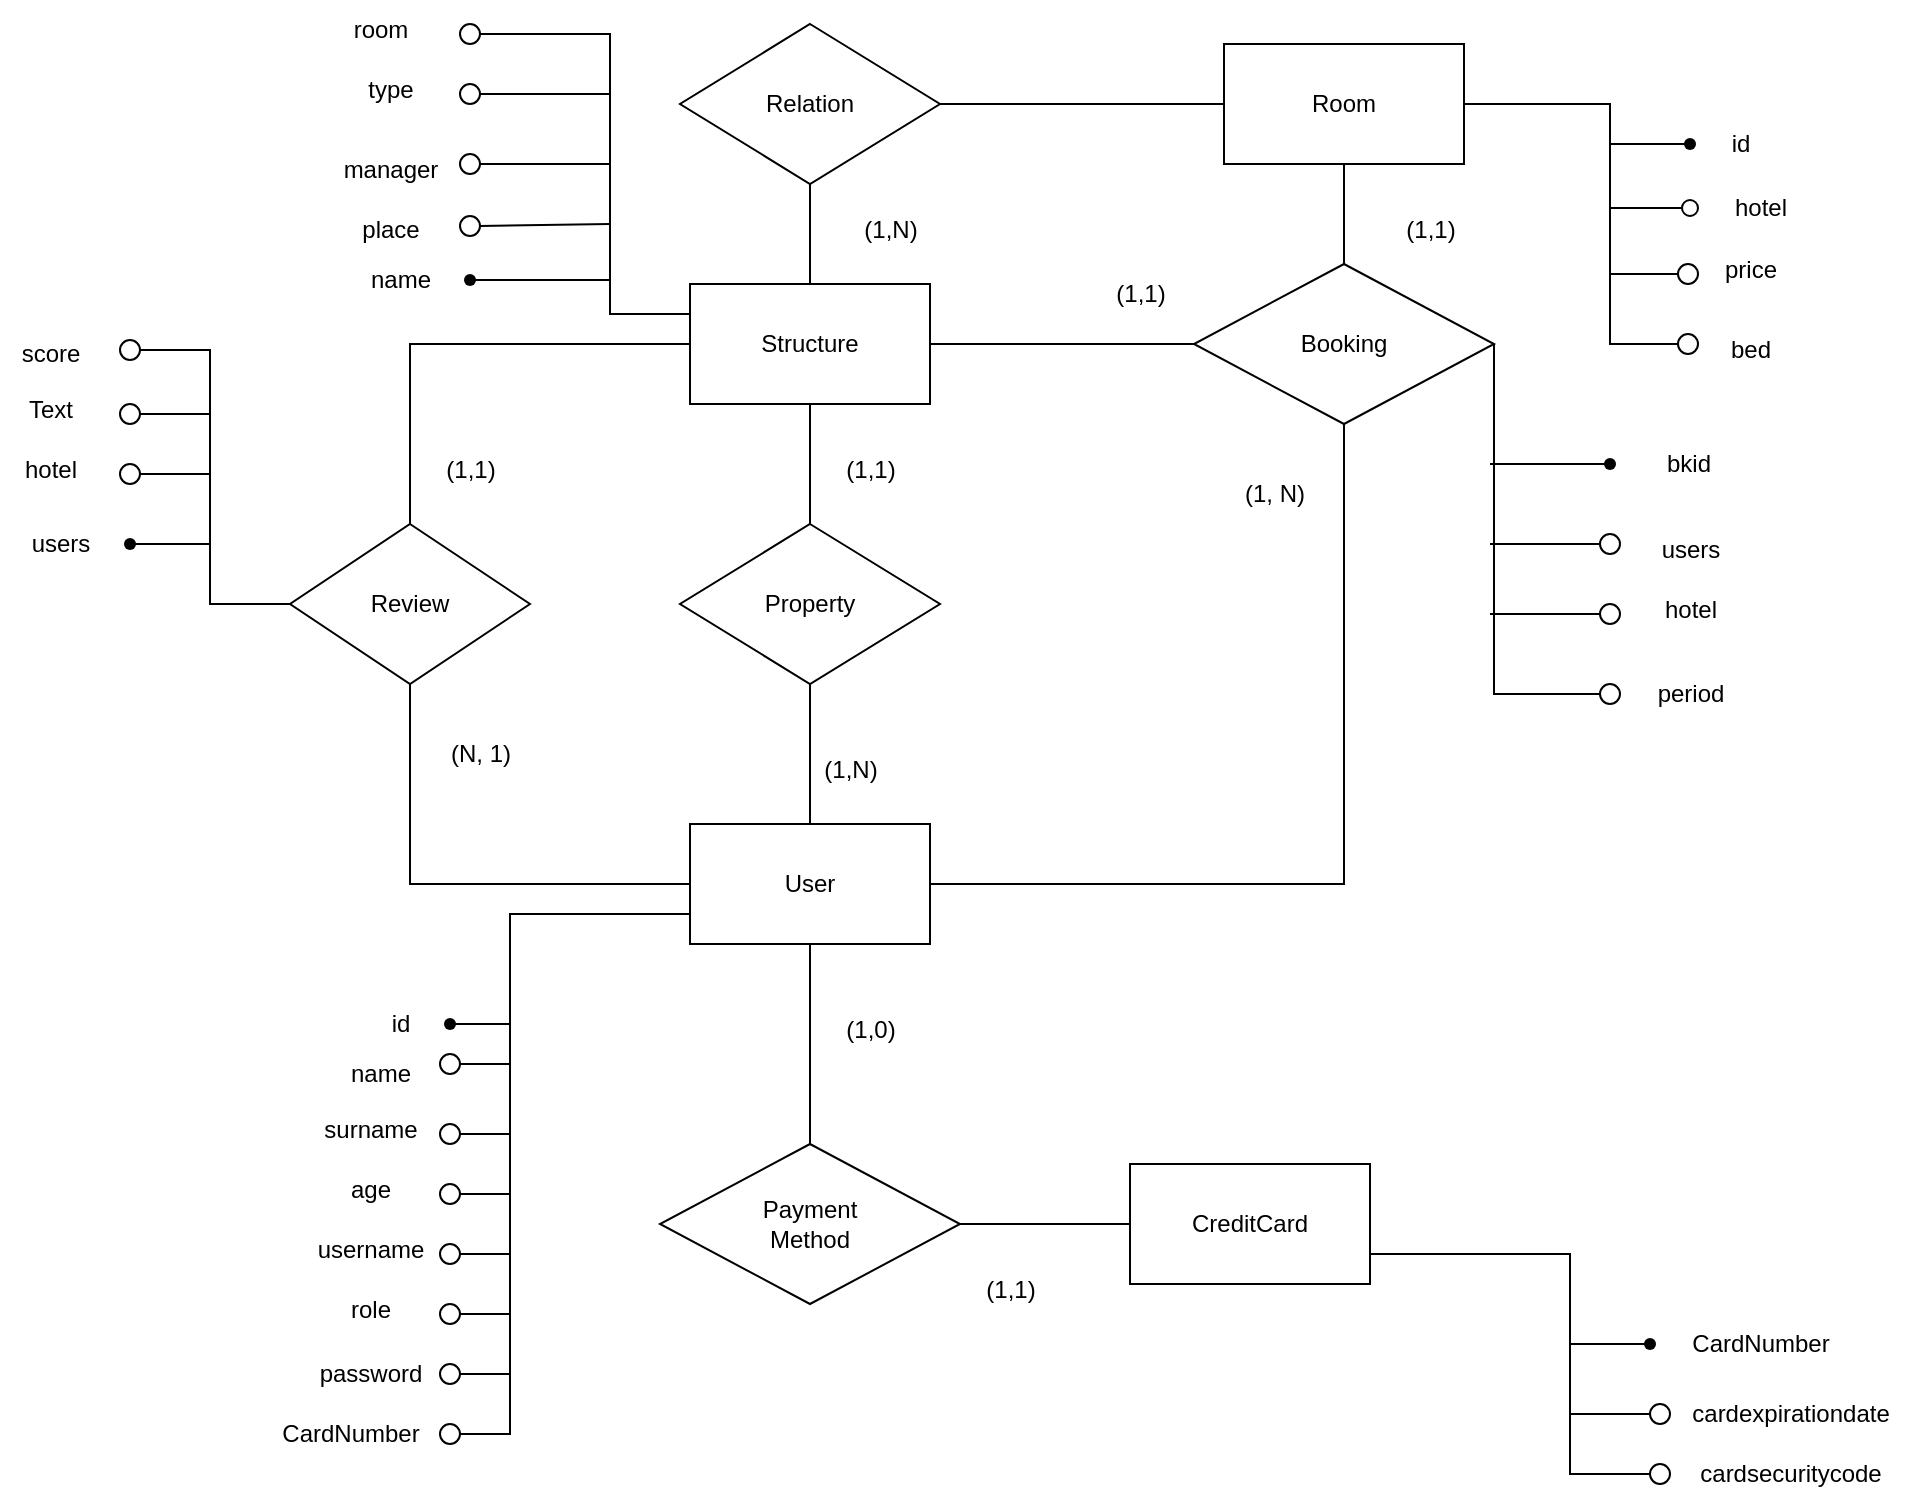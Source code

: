 <mxfile version="24.4.13" type="device">
  <diagram id="Rz91PEyFr1P4cPhmsqRz" name="Pagina-1">
    <mxGraphModel dx="2378" dy="1559" grid="1" gridSize="10" guides="1" tooltips="1" connect="1" arrows="1" fold="1" page="1" pageScale="1" pageWidth="827" pageHeight="1169" background="none" math="0" shadow="0">
      <root>
        <mxCell id="0" />
        <mxCell id="1" parent="0" />
        <mxCell id="Bmd9y-NQcxC6Sm9OuTp9-1" value="Payment&lt;div&gt;Method&lt;/div&gt;" style="rhombus;whiteSpace=wrap;html=1;" parent="1" vertex="1">
          <mxGeometry x="-695" y="500" width="150" height="80" as="geometry" />
        </mxCell>
        <mxCell id="Bmd9y-NQcxC6Sm9OuTp9-2" value="User" style="rounded=0;whiteSpace=wrap;html=1;" parent="1" vertex="1">
          <mxGeometry x="-680" y="340" width="120" height="60" as="geometry" />
        </mxCell>
        <mxCell id="Bmd9y-NQcxC6Sm9OuTp9-3" value="" style="endArrow=none;html=1;rounded=0;exitX=0.5;exitY=1;exitDx=0;exitDy=0;entryX=0.5;entryY=0;entryDx=0;entryDy=0;" parent="1" source="Bmd9y-NQcxC6Sm9OuTp9-2" target="Bmd9y-NQcxC6Sm9OuTp9-1" edge="1">
          <mxGeometry width="50" height="50" relative="1" as="geometry">
            <mxPoint x="-360" y="290" as="sourcePoint" />
            <mxPoint x="-310" y="240" as="targetPoint" />
          </mxGeometry>
        </mxCell>
        <mxCell id="Bmd9y-NQcxC6Sm9OuTp9-4" value="CreditCard" style="rounded=0;whiteSpace=wrap;html=1;" parent="1" vertex="1">
          <mxGeometry x="-460" y="510" width="120" height="60" as="geometry" />
        </mxCell>
        <mxCell id="Bmd9y-NQcxC6Sm9OuTp9-5" value="" style="endArrow=none;html=1;rounded=0;exitX=1;exitY=0.5;exitDx=0;exitDy=0;entryX=0;entryY=0.5;entryDx=0;entryDy=0;" parent="1" source="Bmd9y-NQcxC6Sm9OuTp9-1" target="Bmd9y-NQcxC6Sm9OuTp9-4" edge="1">
          <mxGeometry width="50" height="50" relative="1" as="geometry">
            <mxPoint x="-360" y="290" as="sourcePoint" />
            <mxPoint x="-310" y="240" as="targetPoint" />
          </mxGeometry>
        </mxCell>
        <mxCell id="Bmd9y-NQcxC6Sm9OuTp9-6" value="Property" style="rhombus;whiteSpace=wrap;html=1;" parent="1" vertex="1">
          <mxGeometry x="-685" y="190" width="130" height="80" as="geometry" />
        </mxCell>
        <mxCell id="Bmd9y-NQcxC6Sm9OuTp9-7" value="Structure" style="rounded=0;whiteSpace=wrap;html=1;" parent="1" vertex="1">
          <mxGeometry x="-680" y="70" width="120" height="60" as="geometry" />
        </mxCell>
        <mxCell id="Bmd9y-NQcxC6Sm9OuTp9-8" value="" style="endArrow=none;html=1;rounded=0;exitX=0.5;exitY=0;exitDx=0;exitDy=0;entryX=0.5;entryY=1;entryDx=0;entryDy=0;" parent="1" source="Bmd9y-NQcxC6Sm9OuTp9-2" target="Bmd9y-NQcxC6Sm9OuTp9-6" edge="1">
          <mxGeometry width="50" height="50" relative="1" as="geometry">
            <mxPoint x="-360" y="290" as="sourcePoint" />
            <mxPoint x="-310" y="240" as="targetPoint" />
          </mxGeometry>
        </mxCell>
        <mxCell id="Bmd9y-NQcxC6Sm9OuTp9-9" value="" style="endArrow=none;html=1;rounded=0;exitX=0.5;exitY=0;exitDx=0;exitDy=0;entryX=0.5;entryY=1;entryDx=0;entryDy=0;" parent="1" source="Bmd9y-NQcxC6Sm9OuTp9-6" target="Bmd9y-NQcxC6Sm9OuTp9-7" edge="1">
          <mxGeometry width="50" height="50" relative="1" as="geometry">
            <mxPoint x="-360" y="290" as="sourcePoint" />
            <mxPoint x="-310" y="240" as="targetPoint" />
          </mxGeometry>
        </mxCell>
        <mxCell id="Bmd9y-NQcxC6Sm9OuTp9-10" value="Relation" style="rhombus;whiteSpace=wrap;html=1;" parent="1" vertex="1">
          <mxGeometry x="-685" y="-60" width="130" height="80" as="geometry" />
        </mxCell>
        <mxCell id="Bmd9y-NQcxC6Sm9OuTp9-11" value="Room" style="rounded=0;whiteSpace=wrap;html=1;" parent="1" vertex="1">
          <mxGeometry x="-413" y="-50" width="120" height="60" as="geometry" />
        </mxCell>
        <mxCell id="Bmd9y-NQcxC6Sm9OuTp9-12" value="" style="endArrow=none;html=1;rounded=0;exitX=0.5;exitY=0;exitDx=0;exitDy=0;entryX=0.5;entryY=1;entryDx=0;entryDy=0;" parent="1" source="Bmd9y-NQcxC6Sm9OuTp9-7" target="Bmd9y-NQcxC6Sm9OuTp9-10" edge="1">
          <mxGeometry width="50" height="50" relative="1" as="geometry">
            <mxPoint x="-380" y="210" as="sourcePoint" />
            <mxPoint x="-330" y="160" as="targetPoint" />
          </mxGeometry>
        </mxCell>
        <mxCell id="Bmd9y-NQcxC6Sm9OuTp9-13" value="" style="endArrow=none;html=1;rounded=0;exitX=1;exitY=0.5;exitDx=0;exitDy=0;" parent="1" source="Bmd9y-NQcxC6Sm9OuTp9-10" target="Bmd9y-NQcxC6Sm9OuTp9-11" edge="1">
          <mxGeometry width="50" height="50" relative="1" as="geometry">
            <mxPoint x="-380" y="210" as="sourcePoint" />
            <mxPoint x="-330" y="160" as="targetPoint" />
          </mxGeometry>
        </mxCell>
        <mxCell id="Bmd9y-NQcxC6Sm9OuTp9-14" value="Review" style="rhombus;whiteSpace=wrap;html=1;" parent="1" vertex="1">
          <mxGeometry x="-880" y="190" width="120" height="80" as="geometry" />
        </mxCell>
        <mxCell id="Bmd9y-NQcxC6Sm9OuTp9-15" value="" style="endArrow=none;html=1;rounded=0;exitX=0.5;exitY=0;exitDx=0;exitDy=0;entryX=0;entryY=0.5;entryDx=0;entryDy=0;" parent="1" source="Bmd9y-NQcxC6Sm9OuTp9-14" target="Bmd9y-NQcxC6Sm9OuTp9-7" edge="1">
          <mxGeometry width="50" height="50" relative="1" as="geometry">
            <mxPoint x="-380" y="210" as="sourcePoint" />
            <mxPoint x="-330" y="160" as="targetPoint" />
            <Array as="points">
              <mxPoint x="-820" y="100" />
            </Array>
          </mxGeometry>
        </mxCell>
        <mxCell id="Bmd9y-NQcxC6Sm9OuTp9-16" value="" style="endArrow=none;html=1;rounded=0;exitX=0.5;exitY=1;exitDx=0;exitDy=0;entryX=0;entryY=0.5;entryDx=0;entryDy=0;" parent="1" source="Bmd9y-NQcxC6Sm9OuTp9-14" target="Bmd9y-NQcxC6Sm9OuTp9-2" edge="1">
          <mxGeometry width="50" height="50" relative="1" as="geometry">
            <mxPoint x="-380" y="210" as="sourcePoint" />
            <mxPoint x="-330" y="160" as="targetPoint" />
            <Array as="points">
              <mxPoint x="-820" y="370" />
            </Array>
          </mxGeometry>
        </mxCell>
        <mxCell id="Bmd9y-NQcxC6Sm9OuTp9-20" value="Booking" style="rhombus;whiteSpace=wrap;html=1;" parent="1" vertex="1">
          <mxGeometry x="-428" y="60" width="150" height="80" as="geometry" />
        </mxCell>
        <mxCell id="Bmd9y-NQcxC6Sm9OuTp9-21" value="" style="endArrow=none;html=1;rounded=0;entryX=0.5;entryY=1;entryDx=0;entryDy=0;exitX=0.5;exitY=0;exitDx=0;exitDy=0;" parent="1" source="Bmd9y-NQcxC6Sm9OuTp9-20" target="Bmd9y-NQcxC6Sm9OuTp9-11" edge="1">
          <mxGeometry width="50" height="50" relative="1" as="geometry">
            <mxPoint x="-350" y="70" as="sourcePoint" />
            <mxPoint x="-290" y="200" as="targetPoint" />
          </mxGeometry>
        </mxCell>
        <mxCell id="Bmd9y-NQcxC6Sm9OuTp9-22" value="" style="endArrow=none;html=1;rounded=0;exitX=1;exitY=0.5;exitDx=0;exitDy=0;entryX=0;entryY=0.5;entryDx=0;entryDy=0;" parent="1" source="Bmd9y-NQcxC6Sm9OuTp9-7" target="Bmd9y-NQcxC6Sm9OuTp9-20" edge="1">
          <mxGeometry width="50" height="50" relative="1" as="geometry">
            <mxPoint x="-340" y="250" as="sourcePoint" />
            <mxPoint x="-290" y="200" as="targetPoint" />
          </mxGeometry>
        </mxCell>
        <mxCell id="Bmd9y-NQcxC6Sm9OuTp9-23" value="" style="endArrow=none;html=1;rounded=0;exitX=1;exitY=0.5;exitDx=0;exitDy=0;entryX=0.5;entryY=1;entryDx=0;entryDy=0;" parent="1" source="Bmd9y-NQcxC6Sm9OuTp9-2" target="Bmd9y-NQcxC6Sm9OuTp9-20" edge="1">
          <mxGeometry width="50" height="50" relative="1" as="geometry">
            <mxPoint x="-340" y="250" as="sourcePoint" />
            <mxPoint x="-290" y="200" as="targetPoint" />
            <Array as="points">
              <mxPoint x="-353" y="370" />
            </Array>
          </mxGeometry>
        </mxCell>
        <mxCell id="ElIWbwAEzOnZSnegK48y-5" value="" style="endArrow=none;html=1;rounded=0;entryX=0;entryY=0.75;entryDx=0;entryDy=0;" edge="1" parent="1" target="Bmd9y-NQcxC6Sm9OuTp9-2">
          <mxGeometry width="50" height="50" relative="1" as="geometry">
            <mxPoint x="-800" y="440" as="sourcePoint" />
            <mxPoint x="-670" y="250" as="targetPoint" />
            <Array as="points">
              <mxPoint x="-770" y="440" />
              <mxPoint x="-770" y="385" />
            </Array>
          </mxGeometry>
        </mxCell>
        <mxCell id="ElIWbwAEzOnZSnegK48y-6" value="id" style="text;html=1;align=center;verticalAlign=middle;resizable=0;points=[];autosize=1;strokeColor=none;fillColor=none;" vertex="1" parent="1">
          <mxGeometry x="-840" y="425" width="30" height="30" as="geometry" />
        </mxCell>
        <mxCell id="ElIWbwAEzOnZSnegK48y-9" value="" style="shape=waypoint;sketch=0;size=6;pointerEvents=1;points=[];fillColor=none;resizable=0;rotatable=0;perimeter=centerPerimeter;snapToPoint=1;" vertex="1" parent="1">
          <mxGeometry x="-810" y="430" width="20" height="20" as="geometry" />
        </mxCell>
        <mxCell id="ElIWbwAEzOnZSnegK48y-12" value="" style="ellipse;whiteSpace=wrap;html=1;aspect=fixed;" vertex="1" parent="1">
          <mxGeometry x="-805" y="455" width="10" height="10" as="geometry" />
        </mxCell>
        <mxCell id="ElIWbwAEzOnZSnegK48y-13" value="" style="endArrow=none;html=1;rounded=0;exitX=1;exitY=0.5;exitDx=0;exitDy=0;" edge="1" parent="1" source="ElIWbwAEzOnZSnegK48y-12">
          <mxGeometry width="50" height="50" relative="1" as="geometry">
            <mxPoint x="-760" y="350" as="sourcePoint" />
            <mxPoint x="-770" y="440" as="targetPoint" />
            <Array as="points">
              <mxPoint x="-770" y="460" />
            </Array>
          </mxGeometry>
        </mxCell>
        <mxCell id="ElIWbwAEzOnZSnegK48y-15" value="name" style="text;html=1;align=center;verticalAlign=middle;resizable=0;points=[];autosize=1;strokeColor=none;fillColor=none;" vertex="1" parent="1">
          <mxGeometry x="-860" y="450" width="50" height="30" as="geometry" />
        </mxCell>
        <mxCell id="ElIWbwAEzOnZSnegK48y-16" value="" style="ellipse;whiteSpace=wrap;html=1;aspect=fixed;" vertex="1" parent="1">
          <mxGeometry x="-805" y="490" width="10" height="10" as="geometry" />
        </mxCell>
        <mxCell id="ElIWbwAEzOnZSnegK48y-17" value="surname" style="text;html=1;align=center;verticalAlign=middle;resizable=0;points=[];autosize=1;strokeColor=none;fillColor=none;" vertex="1" parent="1">
          <mxGeometry x="-875" y="478" width="70" height="30" as="geometry" />
        </mxCell>
        <mxCell id="ElIWbwAEzOnZSnegK48y-18" value="" style="endArrow=none;html=1;rounded=0;exitX=1;exitY=0.5;exitDx=0;exitDy=0;" edge="1" parent="1" source="ElIWbwAEzOnZSnegK48y-16">
          <mxGeometry width="50" height="50" relative="1" as="geometry">
            <mxPoint x="-760" y="350" as="sourcePoint" />
            <mxPoint x="-770" y="460" as="targetPoint" />
            <Array as="points">
              <mxPoint x="-770" y="495" />
            </Array>
          </mxGeometry>
        </mxCell>
        <mxCell id="ElIWbwAEzOnZSnegK48y-19" value="" style="ellipse;whiteSpace=wrap;html=1;aspect=fixed;" vertex="1" parent="1">
          <mxGeometry x="-805" y="520" width="10" height="10" as="geometry" />
        </mxCell>
        <mxCell id="ElIWbwAEzOnZSnegK48y-20" value="age" style="text;html=1;align=center;verticalAlign=middle;resizable=0;points=[];autosize=1;strokeColor=none;fillColor=none;" vertex="1" parent="1">
          <mxGeometry x="-860" y="508" width="40" height="30" as="geometry" />
        </mxCell>
        <mxCell id="ElIWbwAEzOnZSnegK48y-21" value="" style="endArrow=none;html=1;rounded=0;exitX=1;exitY=0.5;exitDx=0;exitDy=0;" edge="1" parent="1" source="ElIWbwAEzOnZSnegK48y-19">
          <mxGeometry width="50" height="50" relative="1" as="geometry">
            <mxPoint x="-760" y="390" as="sourcePoint" />
            <mxPoint x="-770" y="490" as="targetPoint" />
            <Array as="points">
              <mxPoint x="-770" y="525" />
            </Array>
          </mxGeometry>
        </mxCell>
        <mxCell id="ElIWbwAEzOnZSnegK48y-22" value="" style="ellipse;whiteSpace=wrap;html=1;aspect=fixed;" vertex="1" parent="1">
          <mxGeometry x="-805" y="550" width="10" height="10" as="geometry" />
        </mxCell>
        <mxCell id="ElIWbwAEzOnZSnegK48y-23" value="username" style="text;html=1;align=center;verticalAlign=middle;resizable=0;points=[];autosize=1;strokeColor=none;fillColor=none;" vertex="1" parent="1">
          <mxGeometry x="-880" y="538" width="80" height="30" as="geometry" />
        </mxCell>
        <mxCell id="ElIWbwAEzOnZSnegK48y-24" value="" style="endArrow=none;html=1;rounded=0;exitX=1;exitY=0.5;exitDx=0;exitDy=0;" edge="1" parent="1" source="ElIWbwAEzOnZSnegK48y-22">
          <mxGeometry width="50" height="50" relative="1" as="geometry">
            <mxPoint x="-760" y="390" as="sourcePoint" />
            <mxPoint x="-770" y="520" as="targetPoint" />
            <Array as="points">
              <mxPoint x="-770" y="555" />
            </Array>
          </mxGeometry>
        </mxCell>
        <mxCell id="ElIWbwAEzOnZSnegK48y-25" value="" style="ellipse;whiteSpace=wrap;html=1;aspect=fixed;" vertex="1" parent="1">
          <mxGeometry x="-805" y="580" width="10" height="10" as="geometry" />
        </mxCell>
        <mxCell id="ElIWbwAEzOnZSnegK48y-26" value="role" style="text;html=1;align=center;verticalAlign=middle;resizable=0;points=[];autosize=1;strokeColor=none;fillColor=none;" vertex="1" parent="1">
          <mxGeometry x="-860" y="568" width="40" height="30" as="geometry" />
        </mxCell>
        <mxCell id="ElIWbwAEzOnZSnegK48y-27" value="" style="endArrow=none;html=1;rounded=0;exitX=1;exitY=0.5;exitDx=0;exitDy=0;" edge="1" parent="1" source="ElIWbwAEzOnZSnegK48y-25">
          <mxGeometry width="50" height="50" relative="1" as="geometry">
            <mxPoint x="-760" y="450" as="sourcePoint" />
            <mxPoint x="-770" y="550" as="targetPoint" />
            <Array as="points">
              <mxPoint x="-770" y="585" />
            </Array>
          </mxGeometry>
        </mxCell>
        <mxCell id="ElIWbwAEzOnZSnegK48y-28" value="" style="ellipse;whiteSpace=wrap;html=1;aspect=fixed;" vertex="1" parent="1">
          <mxGeometry x="-805" y="610" width="10" height="10" as="geometry" />
        </mxCell>
        <mxCell id="ElIWbwAEzOnZSnegK48y-29" value="password" style="text;html=1;align=center;verticalAlign=middle;resizable=0;points=[];autosize=1;strokeColor=none;fillColor=none;" vertex="1" parent="1">
          <mxGeometry x="-875" y="600" width="70" height="30" as="geometry" />
        </mxCell>
        <mxCell id="ElIWbwAEzOnZSnegK48y-31" value="" style="endArrow=none;html=1;rounded=0;exitX=1;exitY=0.5;exitDx=0;exitDy=0;" edge="1" parent="1" source="ElIWbwAEzOnZSnegK48y-28">
          <mxGeometry width="50" height="50" relative="1" as="geometry">
            <mxPoint x="-760" y="450" as="sourcePoint" />
            <mxPoint x="-770" y="580" as="targetPoint" />
            <Array as="points">
              <mxPoint x="-770" y="615" />
            </Array>
          </mxGeometry>
        </mxCell>
        <mxCell id="ElIWbwAEzOnZSnegK48y-32" value="" style="ellipse;whiteSpace=wrap;html=1;aspect=fixed;" vertex="1" parent="1">
          <mxGeometry x="-805" y="640" width="10" height="10" as="geometry" />
        </mxCell>
        <mxCell id="ElIWbwAEzOnZSnegK48y-33" value="CardNumber" style="text;html=1;align=center;verticalAlign=middle;resizable=0;points=[];autosize=1;strokeColor=none;fillColor=none;" vertex="1" parent="1">
          <mxGeometry x="-895" y="630" width="90" height="30" as="geometry" />
        </mxCell>
        <mxCell id="ElIWbwAEzOnZSnegK48y-34" value="" style="endArrow=none;html=1;rounded=0;exitX=1;exitY=0.5;exitDx=0;exitDy=0;" edge="1" parent="1" source="ElIWbwAEzOnZSnegK48y-32">
          <mxGeometry width="50" height="50" relative="1" as="geometry">
            <mxPoint x="-760" y="590" as="sourcePoint" />
            <mxPoint x="-770" y="610" as="targetPoint" />
            <Array as="points">
              <mxPoint x="-770" y="645" />
            </Array>
          </mxGeometry>
        </mxCell>
        <mxCell id="ElIWbwAEzOnZSnegK48y-36" value="" style="endArrow=none;html=1;rounded=0;entryX=1;entryY=0.75;entryDx=0;entryDy=0;" edge="1" parent="1" source="ElIWbwAEzOnZSnegK48y-35" target="Bmd9y-NQcxC6Sm9OuTp9-4">
          <mxGeometry width="50" height="50" relative="1" as="geometry">
            <mxPoint x="-200" y="600" as="sourcePoint" />
            <mxPoint x="-460" y="540" as="targetPoint" />
            <Array as="points">
              <mxPoint x="-240" y="600" />
              <mxPoint x="-240" y="555" />
            </Array>
          </mxGeometry>
        </mxCell>
        <mxCell id="ElIWbwAEzOnZSnegK48y-37" value="CardNumber" style="text;html=1;align=center;verticalAlign=middle;resizable=0;points=[];autosize=1;strokeColor=none;fillColor=none;" vertex="1" parent="1">
          <mxGeometry x="-190" y="585" width="90" height="30" as="geometry" />
        </mxCell>
        <mxCell id="ElIWbwAEzOnZSnegK48y-39" value="cardexpirationdate" style="text;html=1;align=center;verticalAlign=middle;resizable=0;points=[];autosize=1;strokeColor=none;fillColor=none;" vertex="1" parent="1">
          <mxGeometry x="-190" y="620" width="120" height="30" as="geometry" />
        </mxCell>
        <mxCell id="ElIWbwAEzOnZSnegK48y-41" value="" style="endArrow=none;html=1;rounded=0;entryDx=0;entryDy=0;" edge="1" parent="1" target="ElIWbwAEzOnZSnegK48y-35">
          <mxGeometry width="50" height="50" relative="1" as="geometry">
            <mxPoint x="-200" y="600" as="sourcePoint" />
            <mxPoint x="-340" y="555" as="targetPoint" />
            <Array as="points" />
          </mxGeometry>
        </mxCell>
        <mxCell id="ElIWbwAEzOnZSnegK48y-35" value="" style="shape=waypoint;sketch=0;size=6;pointerEvents=1;points=[];fillColor=none;resizable=0;rotatable=0;perimeter=centerPerimeter;snapToPoint=1;" vertex="1" parent="1">
          <mxGeometry x="-210" y="590" width="20" height="20" as="geometry" />
        </mxCell>
        <mxCell id="ElIWbwAEzOnZSnegK48y-46" value="" style="ellipse;whiteSpace=wrap;html=1;aspect=fixed;" vertex="1" parent="1">
          <mxGeometry x="-200" y="630" width="10" height="10" as="geometry" />
        </mxCell>
        <mxCell id="ElIWbwAEzOnZSnegK48y-49" value="" style="endArrow=none;html=1;rounded=0;exitX=0;exitY=0.5;exitDx=0;exitDy=0;" edge="1" parent="1" source="ElIWbwAEzOnZSnegK48y-46">
          <mxGeometry width="50" height="50" relative="1" as="geometry">
            <mxPoint x="-510" y="590" as="sourcePoint" />
            <mxPoint x="-240" y="600" as="targetPoint" />
            <Array as="points">
              <mxPoint x="-240" y="635" />
            </Array>
          </mxGeometry>
        </mxCell>
        <mxCell id="ElIWbwAEzOnZSnegK48y-50" value="" style="ellipse;whiteSpace=wrap;html=1;aspect=fixed;" vertex="1" parent="1">
          <mxGeometry x="-200" y="660" width="10" height="10" as="geometry" />
        </mxCell>
        <mxCell id="ElIWbwAEzOnZSnegK48y-51" value="cardsecuritycode" style="text;html=1;align=center;verticalAlign=middle;resizable=0;points=[];autosize=1;strokeColor=none;fillColor=none;" vertex="1" parent="1">
          <mxGeometry x="-185" y="650" width="110" height="30" as="geometry" />
        </mxCell>
        <mxCell id="ElIWbwAEzOnZSnegK48y-52" value="" style="endArrow=none;html=1;rounded=0;entryX=0;entryY=0.5;entryDx=0;entryDy=0;" edge="1" parent="1" target="ElIWbwAEzOnZSnegK48y-50">
          <mxGeometry width="50" height="50" relative="1" as="geometry">
            <mxPoint x="-240" y="630" as="sourcePoint" />
            <mxPoint x="-210" y="660" as="targetPoint" />
            <Array as="points">
              <mxPoint x="-240" y="665" />
            </Array>
          </mxGeometry>
        </mxCell>
        <mxCell id="ElIWbwAEzOnZSnegK48y-53" value="(1,0)" style="text;html=1;align=center;verticalAlign=middle;resizable=0;points=[];autosize=1;strokeColor=none;fillColor=none;" vertex="1" parent="1">
          <mxGeometry x="-615" y="428" width="50" height="30" as="geometry" />
        </mxCell>
        <mxCell id="ElIWbwAEzOnZSnegK48y-54" value="(1,1)" style="text;html=1;align=center;verticalAlign=middle;resizable=0;points=[];autosize=1;strokeColor=none;fillColor=none;" vertex="1" parent="1">
          <mxGeometry x="-545" y="558" width="50" height="30" as="geometry" />
        </mxCell>
        <mxCell id="ElIWbwAEzOnZSnegK48y-55" value="(1,N)" style="text;html=1;align=center;verticalAlign=middle;resizable=0;points=[];autosize=1;strokeColor=none;fillColor=none;" vertex="1" parent="1">
          <mxGeometry x="-625" y="298" width="50" height="30" as="geometry" />
        </mxCell>
        <mxCell id="ElIWbwAEzOnZSnegK48y-56" value="(1,1)" style="text;html=1;align=center;verticalAlign=middle;resizable=0;points=[];autosize=1;strokeColor=none;fillColor=none;" vertex="1" parent="1">
          <mxGeometry x="-615" y="148" width="50" height="30" as="geometry" />
        </mxCell>
        <mxCell id="ElIWbwAEzOnZSnegK48y-57" value="(1, N)" style="text;html=1;align=center;verticalAlign=middle;resizable=0;points=[];autosize=1;strokeColor=none;fillColor=none;" vertex="1" parent="1">
          <mxGeometry x="-413" y="160" width="50" height="30" as="geometry" />
        </mxCell>
        <mxCell id="ElIWbwAEzOnZSnegK48y-58" value="(1,1)" style="text;html=1;align=center;verticalAlign=middle;resizable=0;points=[];autosize=1;strokeColor=none;fillColor=none;" vertex="1" parent="1">
          <mxGeometry x="-335" y="28" width="50" height="30" as="geometry" />
        </mxCell>
        <mxCell id="ElIWbwAEzOnZSnegK48y-60" value="(1,1)" style="text;html=1;align=center;verticalAlign=middle;resizable=0;points=[];autosize=1;strokeColor=none;fillColor=none;" vertex="1" parent="1">
          <mxGeometry x="-480" y="60" width="50" height="30" as="geometry" />
        </mxCell>
        <mxCell id="ElIWbwAEzOnZSnegK48y-61" value="(N, 1)" style="text;html=1;align=center;verticalAlign=middle;resizable=0;points=[];autosize=1;strokeColor=none;fillColor=none;" vertex="1" parent="1">
          <mxGeometry x="-810" y="290" width="50" height="30" as="geometry" />
        </mxCell>
        <mxCell id="ElIWbwAEzOnZSnegK48y-62" value="(1,1)" style="text;html=1;align=center;verticalAlign=middle;resizable=0;points=[];autosize=1;strokeColor=none;fillColor=none;" vertex="1" parent="1">
          <mxGeometry x="-815" y="148" width="50" height="30" as="geometry" />
        </mxCell>
        <mxCell id="ElIWbwAEzOnZSnegK48y-63" value="(1,N)" style="text;html=1;align=center;verticalAlign=middle;resizable=0;points=[];autosize=1;strokeColor=none;fillColor=none;" vertex="1" parent="1">
          <mxGeometry x="-605" y="28" width="50" height="30" as="geometry" />
        </mxCell>
        <mxCell id="ElIWbwAEzOnZSnegK48y-64" value="" style="shape=waypoint;sketch=0;size=6;pointerEvents=1;points=[];fillColor=none;resizable=0;rotatable=0;perimeter=centerPerimeter;snapToPoint=1;" vertex="1" parent="1">
          <mxGeometry x="-190" y="-10" width="20" height="20" as="geometry" />
        </mxCell>
        <mxCell id="ElIWbwAEzOnZSnegK48y-65" value="" style="endArrow=none;html=1;rounded=0;entryX=1;entryY=0.5;entryDx=0;entryDy=0;" edge="1" parent="1" source="ElIWbwAEzOnZSnegK48y-64" target="Bmd9y-NQcxC6Sm9OuTp9-11">
          <mxGeometry width="50" height="50" relative="1" as="geometry">
            <mxPoint x="-430" y="80" as="sourcePoint" />
            <mxPoint x="-380" y="30" as="targetPoint" />
            <Array as="points">
              <mxPoint x="-220" />
              <mxPoint x="-220" y="-20" />
            </Array>
          </mxGeometry>
        </mxCell>
        <mxCell id="ElIWbwAEzOnZSnegK48y-66" value="id" style="text;html=1;align=center;verticalAlign=middle;resizable=0;points=[];autosize=1;strokeColor=none;fillColor=none;" vertex="1" parent="1">
          <mxGeometry x="-170" y="-15" width="30" height="30" as="geometry" />
        </mxCell>
        <mxCell id="ElIWbwAEzOnZSnegK48y-67" value="" style="ellipse;whiteSpace=wrap;html=1;aspect=fixed;" vertex="1" parent="1">
          <mxGeometry x="-184" y="28" width="8" height="8" as="geometry" />
        </mxCell>
        <mxCell id="ElIWbwAEzOnZSnegK48y-68" value="" style="endArrow=none;html=1;rounded=0;exitX=0;exitY=0.5;exitDx=0;exitDy=0;" edge="1" parent="1" source="ElIWbwAEzOnZSnegK48y-67">
          <mxGeometry width="50" height="50" relative="1" as="geometry">
            <mxPoint x="-430" y="80" as="sourcePoint" />
            <mxPoint x="-220" as="targetPoint" />
            <Array as="points">
              <mxPoint x="-220" y="32" />
            </Array>
          </mxGeometry>
        </mxCell>
        <mxCell id="ElIWbwAEzOnZSnegK48y-69" value="hotel" style="text;html=1;align=center;verticalAlign=middle;resizable=0;points=[];autosize=1;strokeColor=none;fillColor=none;" vertex="1" parent="1">
          <mxGeometry x="-170" y="17" width="50" height="30" as="geometry" />
        </mxCell>
        <mxCell id="ElIWbwAEzOnZSnegK48y-73" value="" style="ellipse;whiteSpace=wrap;html=1;aspect=fixed;" vertex="1" parent="1">
          <mxGeometry x="-186" y="60" width="10" height="10" as="geometry" />
        </mxCell>
        <mxCell id="ElIWbwAEzOnZSnegK48y-74" value="price" style="text;html=1;align=center;verticalAlign=middle;resizable=0;points=[];autosize=1;strokeColor=none;fillColor=none;" vertex="1" parent="1">
          <mxGeometry x="-175" y="48" width="50" height="30" as="geometry" />
        </mxCell>
        <mxCell id="ElIWbwAEzOnZSnegK48y-75" value="" style="endArrow=none;html=1;rounded=0;exitX=0;exitY=0.5;exitDx=0;exitDy=0;" edge="1" parent="1" source="ElIWbwAEzOnZSnegK48y-73">
          <mxGeometry width="50" height="50" relative="1" as="geometry">
            <mxPoint x="-430" y="80" as="sourcePoint" />
            <mxPoint x="-220" y="30" as="targetPoint" />
            <Array as="points">
              <mxPoint x="-220" y="65" />
            </Array>
          </mxGeometry>
        </mxCell>
        <mxCell id="ElIWbwAEzOnZSnegK48y-76" value="" style="ellipse;whiteSpace=wrap;html=1;aspect=fixed;" vertex="1" parent="1">
          <mxGeometry x="-186" y="95" width="10" height="10" as="geometry" />
        </mxCell>
        <mxCell id="ElIWbwAEzOnZSnegK48y-77" value="bed" style="text;html=1;align=center;verticalAlign=middle;resizable=0;points=[];autosize=1;strokeColor=none;fillColor=none;" vertex="1" parent="1">
          <mxGeometry x="-170" y="88" width="40" height="30" as="geometry" />
        </mxCell>
        <mxCell id="ElIWbwAEzOnZSnegK48y-78" value="" style="endArrow=none;html=1;rounded=0;exitX=0;exitY=0.5;exitDx=0;exitDy=0;" edge="1" parent="1" source="ElIWbwAEzOnZSnegK48y-76">
          <mxGeometry width="50" height="50" relative="1" as="geometry">
            <mxPoint x="-430" y="80" as="sourcePoint" />
            <mxPoint x="-220" y="60" as="targetPoint" />
            <Array as="points">
              <mxPoint x="-220" y="100" />
            </Array>
          </mxGeometry>
        </mxCell>
        <mxCell id="ElIWbwAEzOnZSnegK48y-79" value="" style="shape=waypoint;sketch=0;size=6;pointerEvents=1;points=[];fillColor=none;resizable=0;rotatable=0;perimeter=centerPerimeter;snapToPoint=1;" vertex="1" parent="1">
          <mxGeometry x="-970" y="190" width="20" height="20" as="geometry" />
        </mxCell>
        <mxCell id="ElIWbwAEzOnZSnegK48y-81" value="users" style="text;html=1;align=center;verticalAlign=middle;resizable=0;points=[];autosize=1;strokeColor=none;fillColor=none;" vertex="1" parent="1">
          <mxGeometry x="-1020" y="185" width="50" height="30" as="geometry" />
        </mxCell>
        <mxCell id="ElIWbwAEzOnZSnegK48y-82" value="" style="endArrow=none;html=1;rounded=0;exitX=0;exitY=0.5;exitDx=0;exitDy=0;entryX=0.783;entryY=0.75;entryDx=0;entryDy=0;entryPerimeter=0;" edge="1" parent="1" source="Bmd9y-NQcxC6Sm9OuTp9-14" target="ElIWbwAEzOnZSnegK48y-79">
          <mxGeometry width="50" height="50" relative="1" as="geometry">
            <mxPoint x="-640" y="170" as="sourcePoint" />
            <mxPoint x="-590" y="120" as="targetPoint" />
            <Array as="points">
              <mxPoint x="-920" y="230" />
              <mxPoint x="-920" y="200" />
            </Array>
          </mxGeometry>
        </mxCell>
        <mxCell id="ElIWbwAEzOnZSnegK48y-83" value="" style="ellipse;whiteSpace=wrap;html=1;aspect=fixed;" vertex="1" parent="1">
          <mxGeometry x="-965" y="160" width="10" height="10" as="geometry" />
        </mxCell>
        <mxCell id="ElIWbwAEzOnZSnegK48y-84" value="" style="ellipse;whiteSpace=wrap;html=1;aspect=fixed;" vertex="1" parent="1">
          <mxGeometry x="-965" y="130" width="10" height="10" as="geometry" />
        </mxCell>
        <mxCell id="ElIWbwAEzOnZSnegK48y-85" value="" style="ellipse;whiteSpace=wrap;html=1;aspect=fixed;" vertex="1" parent="1">
          <mxGeometry x="-965" y="98" width="10" height="10" as="geometry" />
        </mxCell>
        <mxCell id="ElIWbwAEzOnZSnegK48y-86" value="hotel" style="text;html=1;align=center;verticalAlign=middle;resizable=0;points=[];autosize=1;strokeColor=none;fillColor=none;" vertex="1" parent="1">
          <mxGeometry x="-1025" y="148" width="50" height="30" as="geometry" />
        </mxCell>
        <mxCell id="ElIWbwAEzOnZSnegK48y-87" value="Text" style="text;html=1;align=center;verticalAlign=middle;resizable=0;points=[];autosize=1;strokeColor=none;fillColor=none;" vertex="1" parent="1">
          <mxGeometry x="-1025" y="118" width="50" height="30" as="geometry" />
        </mxCell>
        <mxCell id="ElIWbwAEzOnZSnegK48y-88" value="score" style="text;html=1;align=center;verticalAlign=middle;resizable=0;points=[];autosize=1;strokeColor=none;fillColor=none;" vertex="1" parent="1">
          <mxGeometry x="-1025" y="90" width="50" height="30" as="geometry" />
        </mxCell>
        <mxCell id="ElIWbwAEzOnZSnegK48y-89" value="" style="endArrow=none;html=1;rounded=0;entryX=1;entryY=0.5;entryDx=0;entryDy=0;" edge="1" parent="1" target="ElIWbwAEzOnZSnegK48y-85">
          <mxGeometry width="50" height="50" relative="1" as="geometry">
            <mxPoint x="-920" y="200" as="sourcePoint" />
            <mxPoint x="-950" y="100" as="targetPoint" />
            <Array as="points">
              <mxPoint x="-920" y="150" />
              <mxPoint x="-920" y="103" />
            </Array>
          </mxGeometry>
        </mxCell>
        <mxCell id="ElIWbwAEzOnZSnegK48y-90" value="" style="endArrow=none;html=1;rounded=0;exitX=1;exitY=0.5;exitDx=0;exitDy=0;" edge="1" parent="1" source="ElIWbwAEzOnZSnegK48y-83">
          <mxGeometry width="50" height="50" relative="1" as="geometry">
            <mxPoint x="-920" y="170" as="sourcePoint" />
            <mxPoint x="-920" y="165" as="targetPoint" />
          </mxGeometry>
        </mxCell>
        <mxCell id="ElIWbwAEzOnZSnegK48y-91" value="" style="endArrow=none;html=1;rounded=0;exitX=1;exitY=0.5;exitDx=0;exitDy=0;" edge="1" parent="1" source="ElIWbwAEzOnZSnegK48y-84">
          <mxGeometry width="50" height="50" relative="1" as="geometry">
            <mxPoint x="-920" y="170" as="sourcePoint" />
            <mxPoint x="-920" y="135" as="targetPoint" />
          </mxGeometry>
        </mxCell>
        <mxCell id="ElIWbwAEzOnZSnegK48y-92" value="" style="shape=waypoint;sketch=0;size=6;pointerEvents=1;points=[];fillColor=none;resizable=0;rotatable=0;perimeter=centerPerimeter;snapToPoint=1;" vertex="1" parent="1">
          <mxGeometry x="-230" y="150" width="20" height="20" as="geometry" />
        </mxCell>
        <mxCell id="ElIWbwAEzOnZSnegK48y-93" value="" style="ellipse;whiteSpace=wrap;html=1;" vertex="1" parent="1">
          <mxGeometry x="-225" y="195" width="10" height="10" as="geometry" />
        </mxCell>
        <mxCell id="ElIWbwAEzOnZSnegK48y-94" value="" style="ellipse;whiteSpace=wrap;html=1;" vertex="1" parent="1">
          <mxGeometry x="-225" y="230" width="10" height="10" as="geometry" />
        </mxCell>
        <mxCell id="ElIWbwAEzOnZSnegK48y-95" value="" style="ellipse;whiteSpace=wrap;html=1;" vertex="1" parent="1">
          <mxGeometry x="-225" y="270" width="10" height="10" as="geometry" />
        </mxCell>
        <mxCell id="ElIWbwAEzOnZSnegK48y-96" value="bkid" style="text;html=1;align=center;verticalAlign=middle;resizable=0;points=[];autosize=1;strokeColor=none;fillColor=none;" vertex="1" parent="1">
          <mxGeometry x="-206" y="145" width="50" height="30" as="geometry" />
        </mxCell>
        <mxCell id="ElIWbwAEzOnZSnegK48y-98" value="users" style="text;html=1;align=center;verticalAlign=middle;resizable=0;points=[];autosize=1;strokeColor=none;fillColor=none;" vertex="1" parent="1">
          <mxGeometry x="-205" y="188" width="50" height="30" as="geometry" />
        </mxCell>
        <mxCell id="ElIWbwAEzOnZSnegK48y-99" value="hotel" style="text;html=1;align=center;verticalAlign=middle;resizable=0;points=[];autosize=1;strokeColor=none;fillColor=none;" vertex="1" parent="1">
          <mxGeometry x="-205" y="218" width="50" height="30" as="geometry" />
        </mxCell>
        <mxCell id="ElIWbwAEzOnZSnegK48y-100" value="period" style="text;html=1;align=center;verticalAlign=middle;resizable=0;points=[];autosize=1;strokeColor=none;fillColor=none;" vertex="1" parent="1">
          <mxGeometry x="-210" y="260" width="60" height="30" as="geometry" />
        </mxCell>
        <mxCell id="ElIWbwAEzOnZSnegK48y-101" value="" style="endArrow=none;html=1;rounded=0;entryX=1;entryY=0.5;entryDx=0;entryDy=0;exitX=0;exitY=0.5;exitDx=0;exitDy=0;" edge="1" parent="1" source="ElIWbwAEzOnZSnegK48y-95" target="Bmd9y-NQcxC6Sm9OuTp9-20">
          <mxGeometry width="50" height="50" relative="1" as="geometry">
            <mxPoint x="-740" y="240" as="sourcePoint" />
            <mxPoint x="-690" y="190" as="targetPoint" />
            <Array as="points">
              <mxPoint x="-278" y="275" />
            </Array>
          </mxGeometry>
        </mxCell>
        <mxCell id="ElIWbwAEzOnZSnegK48y-103" value="" style="endArrow=none;html=1;rounded=0;exitX=0;exitY=0.5;exitDx=0;exitDy=0;exitPerimeter=0;" edge="1" parent="1" source="ElIWbwAEzOnZSnegK48y-92">
          <mxGeometry width="50" height="50" relative="1" as="geometry">
            <mxPoint x="-470" y="200" as="sourcePoint" />
            <mxPoint x="-280" y="160" as="targetPoint" />
          </mxGeometry>
        </mxCell>
        <mxCell id="ElIWbwAEzOnZSnegK48y-105" value="" style="endArrow=none;html=1;rounded=0;entryX=0;entryY=0.5;entryDx=0;entryDy=0;" edge="1" parent="1" target="ElIWbwAEzOnZSnegK48y-93">
          <mxGeometry width="50" height="50" relative="1" as="geometry">
            <mxPoint x="-280" y="200" as="sourcePoint" />
            <mxPoint x="-420" y="150" as="targetPoint" />
          </mxGeometry>
        </mxCell>
        <mxCell id="ElIWbwAEzOnZSnegK48y-106" value="" style="endArrow=none;html=1;rounded=0;exitX=0;exitY=0.5;exitDx=0;exitDy=0;" edge="1" parent="1" source="ElIWbwAEzOnZSnegK48y-94">
          <mxGeometry width="50" height="50" relative="1" as="geometry">
            <mxPoint x="-470" y="200" as="sourcePoint" />
            <mxPoint x="-280" y="235" as="targetPoint" />
          </mxGeometry>
        </mxCell>
        <mxCell id="ElIWbwAEzOnZSnegK48y-107" value="" style="shape=waypoint;sketch=0;size=6;pointerEvents=1;points=[];fillColor=none;resizable=0;rotatable=0;perimeter=centerPerimeter;snapToPoint=1;" vertex="1" parent="1">
          <mxGeometry x="-800" y="58" width="20" height="20" as="geometry" />
        </mxCell>
        <mxCell id="ElIWbwAEzOnZSnegK48y-108" value="" style="ellipse;whiteSpace=wrap;html=1;" vertex="1" parent="1">
          <mxGeometry x="-795" y="36" width="10" height="10" as="geometry" />
        </mxCell>
        <mxCell id="ElIWbwAEzOnZSnegK48y-110" value="" style="ellipse;whiteSpace=wrap;html=1;" vertex="1" parent="1">
          <mxGeometry x="-795" y="5" width="10" height="10" as="geometry" />
        </mxCell>
        <mxCell id="ElIWbwAEzOnZSnegK48y-111" value="" style="ellipse;whiteSpace=wrap;html=1;" vertex="1" parent="1">
          <mxGeometry x="-795" y="-30" width="10" height="10" as="geometry" />
        </mxCell>
        <mxCell id="ElIWbwAEzOnZSnegK48y-112" value="" style="ellipse;whiteSpace=wrap;html=1;" vertex="1" parent="1">
          <mxGeometry x="-795" y="-60" width="10" height="10" as="geometry" />
        </mxCell>
        <mxCell id="ElIWbwAEzOnZSnegK48y-113" value="name" style="text;html=1;align=center;verticalAlign=middle;resizable=0;points=[];autosize=1;strokeColor=none;fillColor=none;" vertex="1" parent="1">
          <mxGeometry x="-850" y="53" width="50" height="30" as="geometry" />
        </mxCell>
        <mxCell id="ElIWbwAEzOnZSnegK48y-114" value="place" style="text;html=1;align=center;verticalAlign=middle;resizable=0;points=[];autosize=1;strokeColor=none;fillColor=none;" vertex="1" parent="1">
          <mxGeometry x="-855" y="28" width="50" height="30" as="geometry" />
        </mxCell>
        <mxCell id="ElIWbwAEzOnZSnegK48y-115" value="manager" style="text;html=1;align=center;verticalAlign=middle;resizable=0;points=[];autosize=1;strokeColor=none;fillColor=none;" vertex="1" parent="1">
          <mxGeometry x="-865" y="-2" width="70" height="30" as="geometry" />
        </mxCell>
        <mxCell id="ElIWbwAEzOnZSnegK48y-116" value="type" style="text;html=1;align=center;verticalAlign=middle;resizable=0;points=[];autosize=1;strokeColor=none;fillColor=none;" vertex="1" parent="1">
          <mxGeometry x="-855" y="-42" width="50" height="30" as="geometry" />
        </mxCell>
        <mxCell id="ElIWbwAEzOnZSnegK48y-117" value="room" style="text;html=1;align=center;verticalAlign=middle;resizable=0;points=[];autosize=1;strokeColor=none;fillColor=none;" vertex="1" parent="1">
          <mxGeometry x="-860" y="-72" width="50" height="30" as="geometry" />
        </mxCell>
        <mxCell id="ElIWbwAEzOnZSnegK48y-118" value="" style="endArrow=none;html=1;rounded=0;exitX=0;exitY=0.25;exitDx=0;exitDy=0;entryX=1;entryY=0.5;entryDx=0;entryDy=0;" edge="1" parent="1" source="Bmd9y-NQcxC6Sm9OuTp9-7" target="ElIWbwAEzOnZSnegK48y-112">
          <mxGeometry width="50" height="50" relative="1" as="geometry">
            <mxPoint x="-660" y="30" as="sourcePoint" />
            <mxPoint x="-610" y="-20" as="targetPoint" />
            <Array as="points">
              <mxPoint x="-720" y="85" />
              <mxPoint x="-720" y="70" />
              <mxPoint x="-720" y="-55" />
            </Array>
          </mxGeometry>
        </mxCell>
        <mxCell id="ElIWbwAEzOnZSnegK48y-119" value="" style="endArrow=none;html=1;rounded=0;entryX=1;entryY=0.5;entryDx=0;entryDy=0;" edge="1" parent="1" target="ElIWbwAEzOnZSnegK48y-111">
          <mxGeometry width="50" height="50" relative="1" as="geometry">
            <mxPoint x="-720" y="-25" as="sourcePoint" />
            <mxPoint x="-610" y="-20" as="targetPoint" />
          </mxGeometry>
        </mxCell>
        <mxCell id="ElIWbwAEzOnZSnegK48y-120" value="" style="endArrow=none;html=1;rounded=0;" edge="1" parent="1" target="ElIWbwAEzOnZSnegK48y-107">
          <mxGeometry width="50" height="50" relative="1" as="geometry">
            <mxPoint x="-720" y="68" as="sourcePoint" />
            <mxPoint x="-610" y="-20" as="targetPoint" />
          </mxGeometry>
        </mxCell>
        <mxCell id="ElIWbwAEzOnZSnegK48y-121" value="" style="endArrow=none;html=1;rounded=0;entryX=1;entryY=0.5;entryDx=0;entryDy=0;" edge="1" parent="1" target="ElIWbwAEzOnZSnegK48y-110">
          <mxGeometry width="50" height="50" relative="1" as="geometry">
            <mxPoint x="-720" y="10" as="sourcePoint" />
            <mxPoint x="-610" y="-20" as="targetPoint" />
          </mxGeometry>
        </mxCell>
        <mxCell id="ElIWbwAEzOnZSnegK48y-122" value="" style="endArrow=none;html=1;rounded=0;entryX=1;entryY=0.5;entryDx=0;entryDy=0;" edge="1" parent="1" target="ElIWbwAEzOnZSnegK48y-108">
          <mxGeometry width="50" height="50" relative="1" as="geometry">
            <mxPoint x="-720" y="40" as="sourcePoint" />
            <mxPoint x="-610" y="-20" as="targetPoint" />
          </mxGeometry>
        </mxCell>
      </root>
    </mxGraphModel>
  </diagram>
</mxfile>
